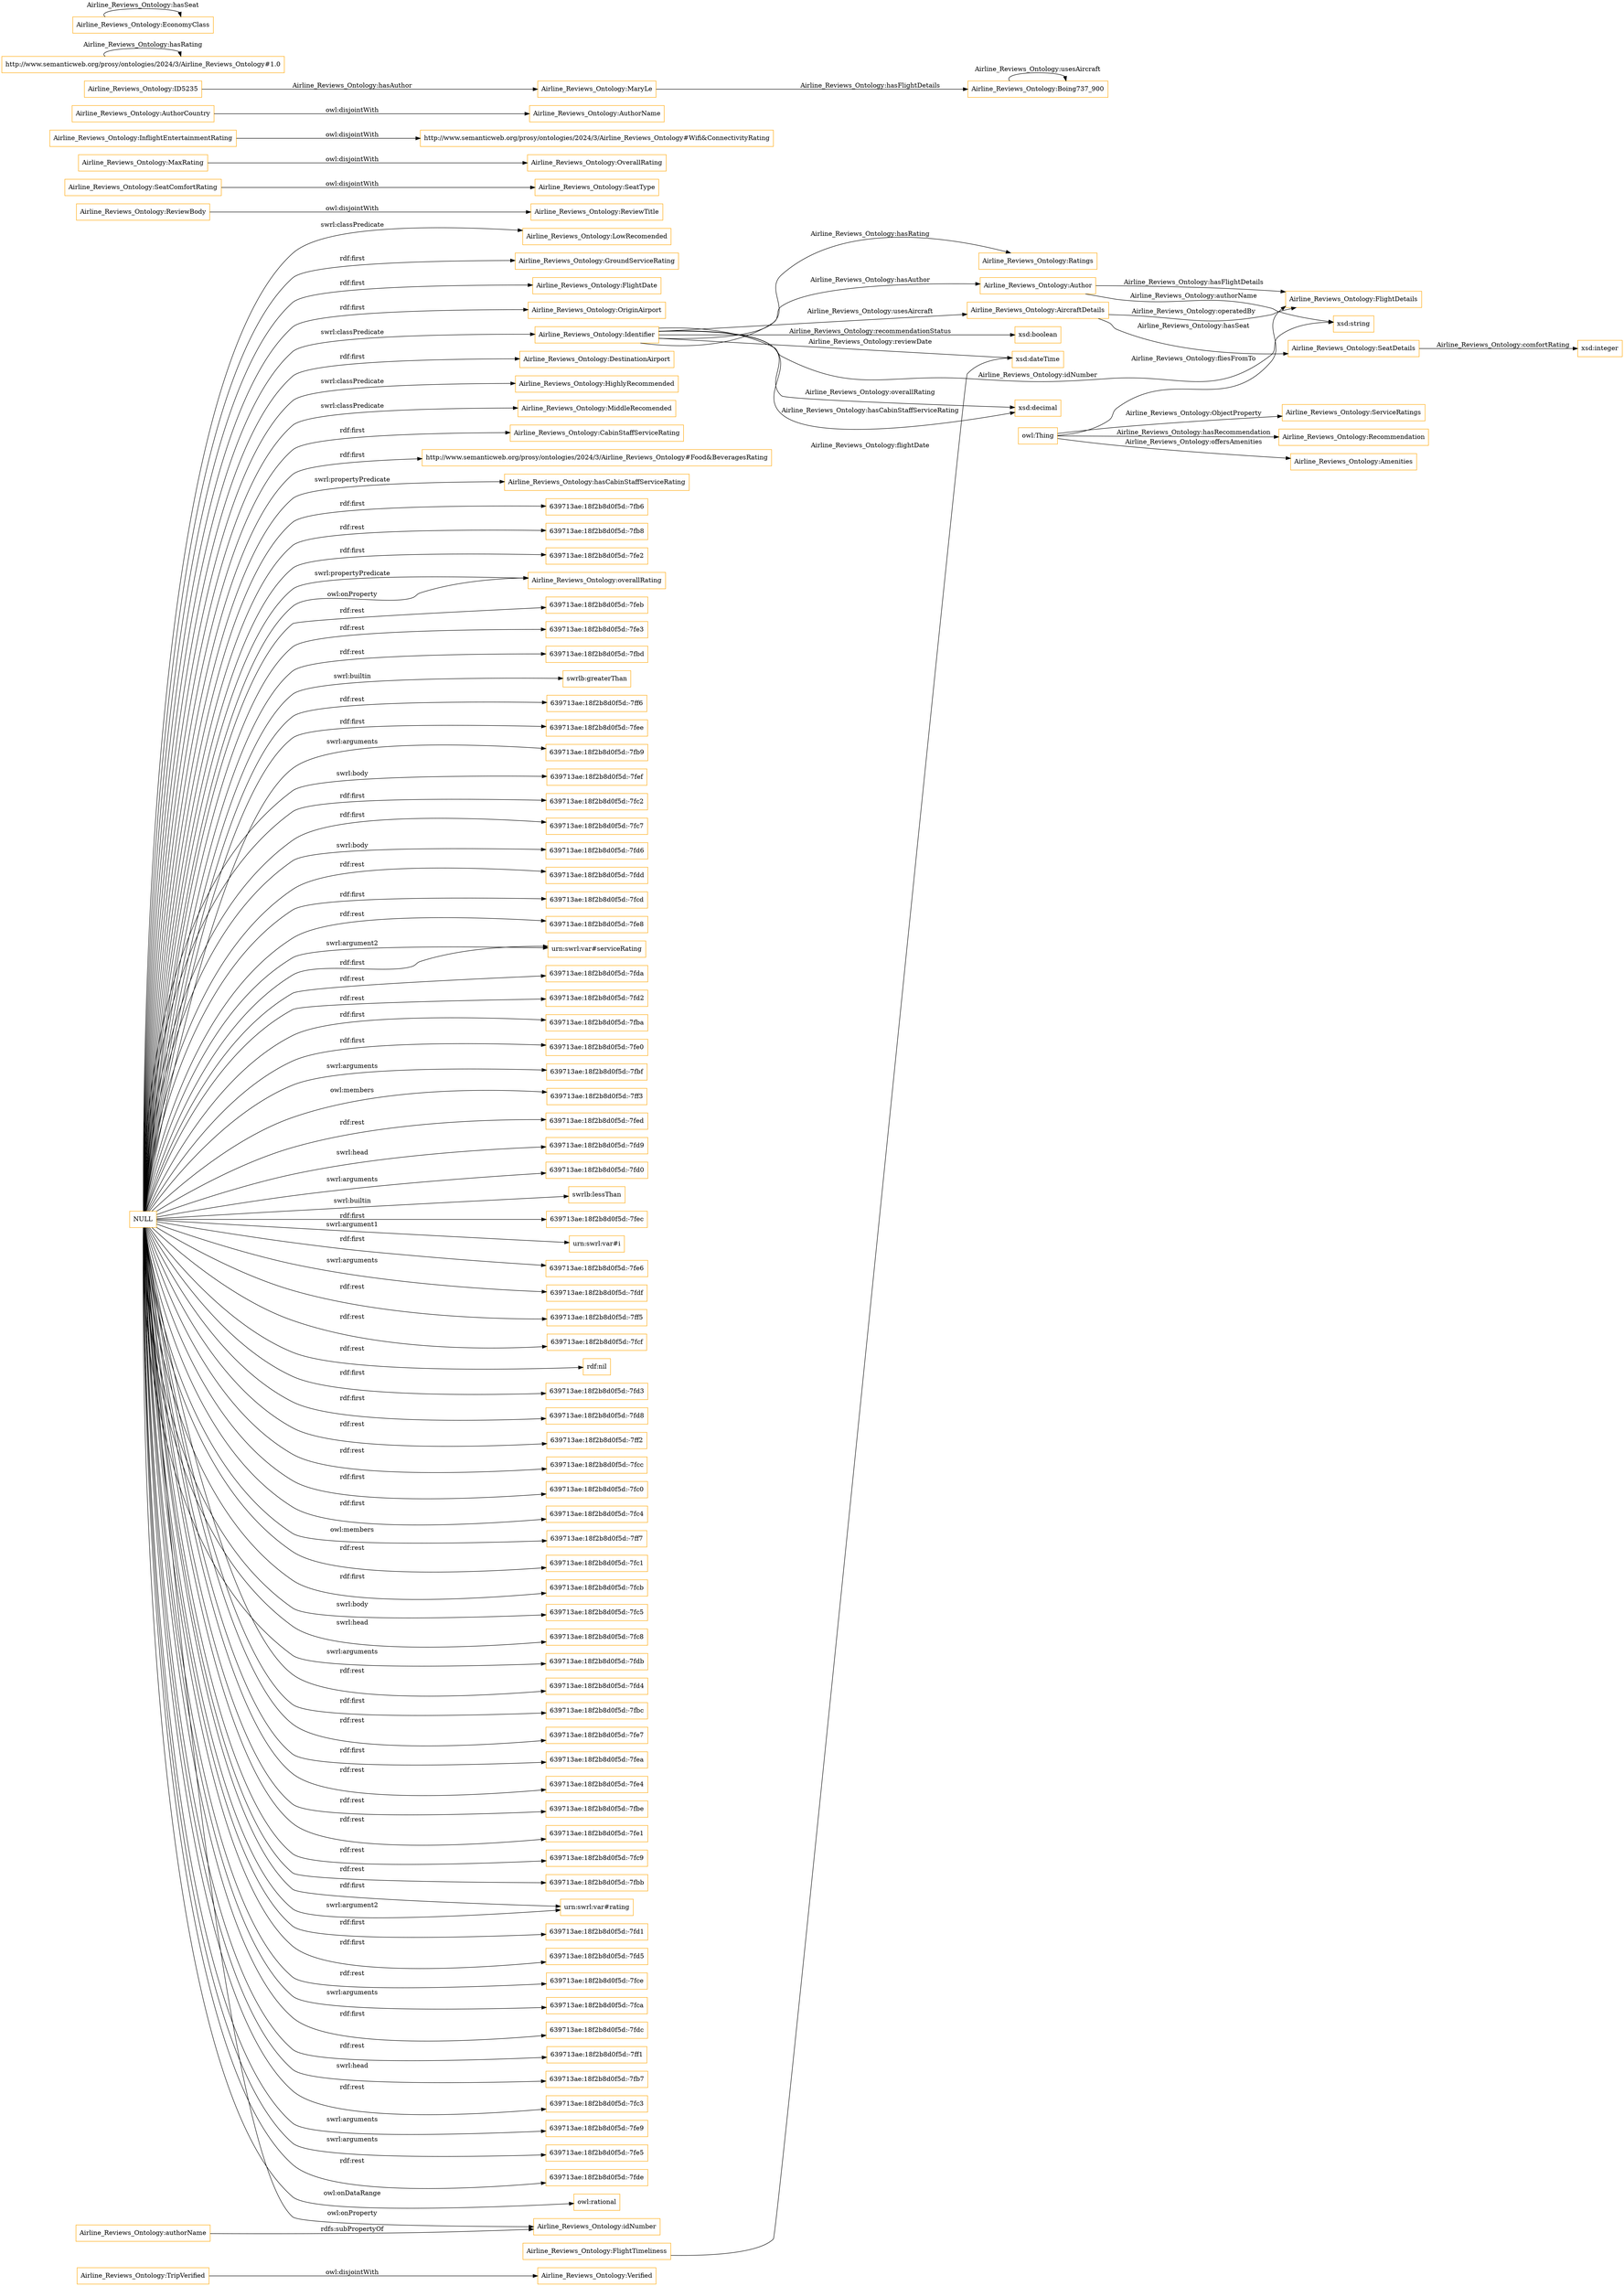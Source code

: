 digraph ar2dtool_diagram { 
rankdir=LR;
size="1501"
node [shape = rectangle, color="orange"]; "Airline_Reviews_Ontology:Verified" "Airline_Reviews_Ontology:LowRecomended" "Airline_Reviews_Ontology:ReviewBody" "Airline_Reviews_Ontology:GroundServiceRating" "Airline_Reviews_Ontology:FlightDate" "Airline_Reviews_Ontology:FlightDetails" "Airline_Reviews_Ontology:ServiceRatings" "Airline_Reviews_Ontology:SeatDetails" "Airline_Reviews_Ontology:OriginAirport" "Airline_Reviews_Ontology:SeatComfortRating" "Airline_Reviews_Ontology:OverallRating" "Airline_Reviews_Ontology:SeatType" "Airline_Reviews_Ontology:FlightTimeliness" "http://www.semanticweb.org/prosy/ontologies/2024/3/Airline_Reviews_Ontology#Wifi&ConnectivityRating" "Airline_Reviews_Ontology:Identifier" "Airline_Reviews_Ontology:DestinationAirport" "Airline_Reviews_Ontology:HighlyRecommended" "Airline_Reviews_Ontology:Recommendation" "Airline_Reviews_Ontology:ReviewTitle" "Airline_Reviews_Ontology:Amenities" "Airline_Reviews_Ontology:Ratings" "Airline_Reviews_Ontology:MiddleRecomended" "Airline_Reviews_Ontology:CabinStaffServiceRating" "Airline_Reviews_Ontology:MaxRating" "Airline_Reviews_Ontology:Author" "Airline_Reviews_Ontology:InflightEntertainmentRating" "Airline_Reviews_Ontology:TripVerified" "Airline_Reviews_Ontology:AircraftDetails" "Airline_Reviews_Ontology:AuthorCountry" "Airline_Reviews_Ontology:AuthorName" "http://www.semanticweb.org/prosy/ontologies/2024/3/Airline_Reviews_Ontology#Food&BeveragesRating" ; /*classes style*/
	"NULL" -> "Airline_Reviews_Ontology:DestinationAirport" [ label = "rdf:first" ];
	"NULL" -> "Airline_Reviews_Ontology:hasCabinStaffServiceRating" [ label = "swrl:propertyPredicate" ];
	"NULL" -> "639713ae:18f2b8d0f5d:-7fb6" [ label = "rdf:first" ];
	"NULL" -> "639713ae:18f2b8d0f5d:-7fb8" [ label = "rdf:rest" ];
	"NULL" -> "639713ae:18f2b8d0f5d:-7fe2" [ label = "rdf:first" ];
	"NULL" -> "Airline_Reviews_Ontology:overallRating" [ label = "swrl:propertyPredicate" ];
	"NULL" -> "639713ae:18f2b8d0f5d:-7feb" [ label = "rdf:rest" ];
	"NULL" -> "639713ae:18f2b8d0f5d:-7fe3" [ label = "rdf:rest" ];
	"NULL" -> "Airline_Reviews_Ontology:CabinStaffServiceRating" [ label = "rdf:first" ];
	"NULL" -> "639713ae:18f2b8d0f5d:-7fbd" [ label = "rdf:rest" ];
	"NULL" -> "swrlb:greaterThan" [ label = "swrl:builtin" ];
	"NULL" -> "639713ae:18f2b8d0f5d:-7ff6" [ label = "rdf:rest" ];
	"NULL" -> "639713ae:18f2b8d0f5d:-7fee" [ label = "rdf:first" ];
	"NULL" -> "Airline_Reviews_Ontology:OriginAirport" [ label = "rdf:first" ];
	"NULL" -> "639713ae:18f2b8d0f5d:-7fb9" [ label = "swrl:arguments" ];
	"NULL" -> "639713ae:18f2b8d0f5d:-7fef" [ label = "swrl:body" ];
	"NULL" -> "639713ae:18f2b8d0f5d:-7fc2" [ label = "rdf:first" ];
	"NULL" -> "http://www.semanticweb.org/prosy/ontologies/2024/3/Airline_Reviews_Ontology#Food&BeveragesRating" [ label = "rdf:first" ];
	"NULL" -> "639713ae:18f2b8d0f5d:-7fc7" [ label = "rdf:first" ];
	"NULL" -> "639713ae:18f2b8d0f5d:-7fd6" [ label = "swrl:body" ];
	"NULL" -> "639713ae:18f2b8d0f5d:-7fdd" [ label = "rdf:rest" ];
	"NULL" -> "Airline_Reviews_Ontology:HighlyRecommended" [ label = "swrl:classPredicate" ];
	"NULL" -> "639713ae:18f2b8d0f5d:-7fcd" [ label = "rdf:first" ];
	"NULL" -> "Airline_Reviews_Ontology:MiddleRecomended" [ label = "swrl:classPredicate" ];
	"NULL" -> "639713ae:18f2b8d0f5d:-7fe8" [ label = "rdf:rest" ];
	"NULL" -> "urn:swrl:var#serviceRating" [ label = "swrl:argument2" ];
	"NULL" -> "639713ae:18f2b8d0f5d:-7fda" [ label = "rdf:rest" ];
	"NULL" -> "Airline_Reviews_Ontology:overallRating" [ label = "owl:onProperty" ];
	"NULL" -> "639713ae:18f2b8d0f5d:-7fd2" [ label = "rdf:rest" ];
	"NULL" -> "639713ae:18f2b8d0f5d:-7fba" [ label = "rdf:first" ];
	"NULL" -> "639713ae:18f2b8d0f5d:-7fe0" [ label = "rdf:first" ];
	"NULL" -> "639713ae:18f2b8d0f5d:-7fbf" [ label = "swrl:arguments" ];
	"NULL" -> "639713ae:18f2b8d0f5d:-7ff3" [ label = "owl:members" ];
	"NULL" -> "639713ae:18f2b8d0f5d:-7fed" [ label = "rdf:rest" ];
	"NULL" -> "639713ae:18f2b8d0f5d:-7fd9" [ label = "swrl:head" ];
	"NULL" -> "639713ae:18f2b8d0f5d:-7fd0" [ label = "swrl:arguments" ];
	"NULL" -> "swrlb:lessThan" [ label = "swrl:builtin" ];
	"NULL" -> "639713ae:18f2b8d0f5d:-7fec" [ label = "rdf:first" ];
	"NULL" -> "urn:swrl:var#i" [ label = "swrl:argument1" ];
	"NULL" -> "639713ae:18f2b8d0f5d:-7fe6" [ label = "rdf:first" ];
	"NULL" -> "639713ae:18f2b8d0f5d:-7fdf" [ label = "swrl:arguments" ];
	"NULL" -> "639713ae:18f2b8d0f5d:-7ff5" [ label = "rdf:rest" ];
	"NULL" -> "639713ae:18f2b8d0f5d:-7fcf" [ label = "rdf:rest" ];
	"NULL" -> "rdf:nil" [ label = "rdf:rest" ];
	"NULL" -> "639713ae:18f2b8d0f5d:-7fd3" [ label = "rdf:first" ];
	"NULL" -> "639713ae:18f2b8d0f5d:-7fd8" [ label = "rdf:first" ];
	"NULL" -> "639713ae:18f2b8d0f5d:-7ff2" [ label = "rdf:rest" ];
	"NULL" -> "639713ae:18f2b8d0f5d:-7fcc" [ label = "rdf:rest" ];
	"NULL" -> "639713ae:18f2b8d0f5d:-7fc0" [ label = "rdf:first" ];
	"NULL" -> "639713ae:18f2b8d0f5d:-7fc4" [ label = "rdf:first" ];
	"NULL" -> "Airline_Reviews_Ontology:FlightDate" [ label = "rdf:first" ];
	"NULL" -> "639713ae:18f2b8d0f5d:-7ff7" [ label = "owl:members" ];
	"NULL" -> "639713ae:18f2b8d0f5d:-7fc1" [ label = "rdf:rest" ];
	"NULL" -> "639713ae:18f2b8d0f5d:-7fcb" [ label = "rdf:first" ];
	"NULL" -> "639713ae:18f2b8d0f5d:-7fc5" [ label = "swrl:body" ];
	"NULL" -> "639713ae:18f2b8d0f5d:-7fc8" [ label = "swrl:head" ];
	"NULL" -> "639713ae:18f2b8d0f5d:-7fdb" [ label = "swrl:arguments" ];
	"NULL" -> "639713ae:18f2b8d0f5d:-7fd4" [ label = "rdf:rest" ];
	"NULL" -> "639713ae:18f2b8d0f5d:-7fbc" [ label = "rdf:first" ];
	"NULL" -> "639713ae:18f2b8d0f5d:-7fe7" [ label = "rdf:rest" ];
	"NULL" -> "639713ae:18f2b8d0f5d:-7fea" [ label = "rdf:first" ];
	"NULL" -> "639713ae:18f2b8d0f5d:-7fe4" [ label = "rdf:rest" ];
	"NULL" -> "639713ae:18f2b8d0f5d:-7fbe" [ label = "rdf:rest" ];
	"NULL" -> "Airline_Reviews_Ontology:LowRecomended" [ label = "swrl:classPredicate" ];
	"NULL" -> "639713ae:18f2b8d0f5d:-7fe1" [ label = "rdf:rest" ];
	"NULL" -> "639713ae:18f2b8d0f5d:-7fc9" [ label = "rdf:rest" ];
	"NULL" -> "639713ae:18f2b8d0f5d:-7fbb" [ label = "rdf:rest" ];
	"NULL" -> "urn:swrl:var#rating" [ label = "rdf:first" ];
	"NULL" -> "639713ae:18f2b8d0f5d:-7fd1" [ label = "rdf:first" ];
	"NULL" -> "639713ae:18f2b8d0f5d:-7fd5" [ label = "rdf:first" ];
	"NULL" -> "Airline_Reviews_Ontology:GroundServiceRating" [ label = "rdf:first" ];
	"NULL" -> "639713ae:18f2b8d0f5d:-7fce" [ label = "rdf:rest" ];
	"NULL" -> "639713ae:18f2b8d0f5d:-7fca" [ label = "swrl:arguments" ];
	"NULL" -> "urn:swrl:var#rating" [ label = "swrl:argument2" ];
	"NULL" -> "Airline_Reviews_Ontology:Identifier" [ label = "swrl:classPredicate" ];
	"NULL" -> "639713ae:18f2b8d0f5d:-7fdc" [ label = "rdf:first" ];
	"NULL" -> "urn:swrl:var#serviceRating" [ label = "rdf:first" ];
	"NULL" -> "639713ae:18f2b8d0f5d:-7ff1" [ label = "rdf:rest" ];
	"NULL" -> "639713ae:18f2b8d0f5d:-7fb7" [ label = "swrl:head" ];
	"NULL" -> "639713ae:18f2b8d0f5d:-7fc3" [ label = "rdf:rest" ];
	"NULL" -> "639713ae:18f2b8d0f5d:-7fe9" [ label = "swrl:arguments" ];
	"NULL" -> "639713ae:18f2b8d0f5d:-7fe5" [ label = "swrl:arguments" ];
	"NULL" -> "639713ae:18f2b8d0f5d:-7fde" [ label = "rdf:rest" ];
	"NULL" -> "owl:rational" [ label = "owl:onDataRange" ];
	"NULL" -> "Airline_Reviews_Ontology:idNumber" [ label = "owl:onProperty" ];
	"Airline_Reviews_Ontology:ReviewBody" -> "Airline_Reviews_Ontology:ReviewTitle" [ label = "owl:disjointWith" ];
	"Airline_Reviews_Ontology:SeatComfortRating" -> "Airline_Reviews_Ontology:SeatType" [ label = "owl:disjointWith" ];
	"Airline_Reviews_Ontology:Boing737_900" -> "Airline_Reviews_Ontology:Boing737_900" [ label = "Airline_Reviews_Ontology:usesAircraft" ];
	"Airline_Reviews_Ontology:authorName" -> "Airline_Reviews_Ontology:idNumber" [ label = "rdfs:subPropertyOf" ];
	"Airline_Reviews_Ontology:AuthorCountry" -> "Airline_Reviews_Ontology:AuthorName" [ label = "owl:disjointWith" ];
	"Airline_Reviews_Ontology:ID5235" -> "Airline_Reviews_Ontology:MaryLe" [ label = "Airline_Reviews_Ontology:hasAuthor" ];
	"Airline_Reviews_Ontology:TripVerified" -> "Airline_Reviews_Ontology:Verified" [ label = "owl:disjointWith" ];
	"Airline_Reviews_Ontology:MaxRating" -> "Airline_Reviews_Ontology:OverallRating" [ label = "owl:disjointWith" ];
	"http://www.semanticweb.org/prosy/ontologies/2024/3/Airline_Reviews_Ontology#1.0" -> "http://www.semanticweb.org/prosy/ontologies/2024/3/Airline_Reviews_Ontology#1.0" [ label = "Airline_Reviews_Ontology:hasRating" ];
	"Airline_Reviews_Ontology:MaryLe" -> "Airline_Reviews_Ontology:Boing737_900" [ label = "Airline_Reviews_Ontology:hasFlightDetails" ];
	"Airline_Reviews_Ontology:EconomyClass" -> "Airline_Reviews_Ontology:EconomyClass" [ label = "Airline_Reviews_Ontology:hasSeat" ];
	"Airline_Reviews_Ontology:InflightEntertainmentRating" -> "http://www.semanticweb.org/prosy/ontologies/2024/3/Airline_Reviews_Ontology#Wifi&ConnectivityRating" [ label = "owl:disjointWith" ];
	"Airline_Reviews_Ontology:AircraftDetails" -> "Airline_Reviews_Ontology:SeatDetails" [ label = "Airline_Reviews_Ontology:hasSeat" ];
	"Airline_Reviews_Ontology:Identifier" -> "xsd:boolean" [ label = "Airline_Reviews_Ontology:recommendationStatus" ];
	"Airline_Reviews_Ontology:FlightTimeliness" -> "xsd:dateTime" [ label = "Airline_Reviews_Ontology:flightDate" ];
	"Airline_Reviews_Ontology:Identifier" -> "xsd:string" [ label = "Airline_Reviews_Ontology:idNumber" ];
	"Airline_Reviews_Ontology:Identifier" -> "xsd:decimal" [ label = "Airline_Reviews_Ontology:overallRating" ];
	"Airline_Reviews_Ontology:Identifier" -> "xsd:dateTime" [ label = "Airline_Reviews_Ontology:reviewDate" ];
	"owl:Thing" -> "Airline_Reviews_Ontology:Recommendation" [ label = "Airline_Reviews_Ontology:hasRecommendation" ];
	"Airline_Reviews_Ontology:Author" -> "xsd:string" [ label = "Airline_Reviews_Ontology:authorName" ];
	"owl:Thing" -> "Airline_Reviews_Ontology:Amenities" [ label = "Airline_Reviews_Ontology:offersAmenities" ];
	"owl:Thing" -> "Airline_Reviews_Ontology:FlightDetails" [ label = "Airline_Reviews_Ontology:fliesFromTo" ];
	"Airline_Reviews_Ontology:Author" -> "Airline_Reviews_Ontology:FlightDetails" [ label = "Airline_Reviews_Ontology:hasFlightDetails" ];
	"Airline_Reviews_Ontology:Identifier" -> "Airline_Reviews_Ontology:Author" [ label = "Airline_Reviews_Ontology:hasAuthor" ];
	"Airline_Reviews_Ontology:AircraftDetails" -> "Airline_Reviews_Ontology:FlightDetails" [ label = "Airline_Reviews_Ontology:operatedBy" ];
	"Airline_Reviews_Ontology:Identifier" -> "Airline_Reviews_Ontology:AircraftDetails" [ label = "Airline_Reviews_Ontology:usesAircraft" ];
	"Airline_Reviews_Ontology:SeatDetails" -> "xsd:integer" [ label = "Airline_Reviews_Ontology:comfortRating" ];
	"Airline_Reviews_Ontology:Identifier" -> "xsd:decimal" [ label = "Airline_Reviews_Ontology:hasCabinStaffServiceRating" ];
	"owl:Thing" -> "Airline_Reviews_Ontology:ServiceRatings" [ label = "Airline_Reviews_Ontology:ObjectProperty" ];
	"Airline_Reviews_Ontology:Identifier" -> "Airline_Reviews_Ontology:Ratings" [ label = "Airline_Reviews_Ontology:hasRating" ];

}
